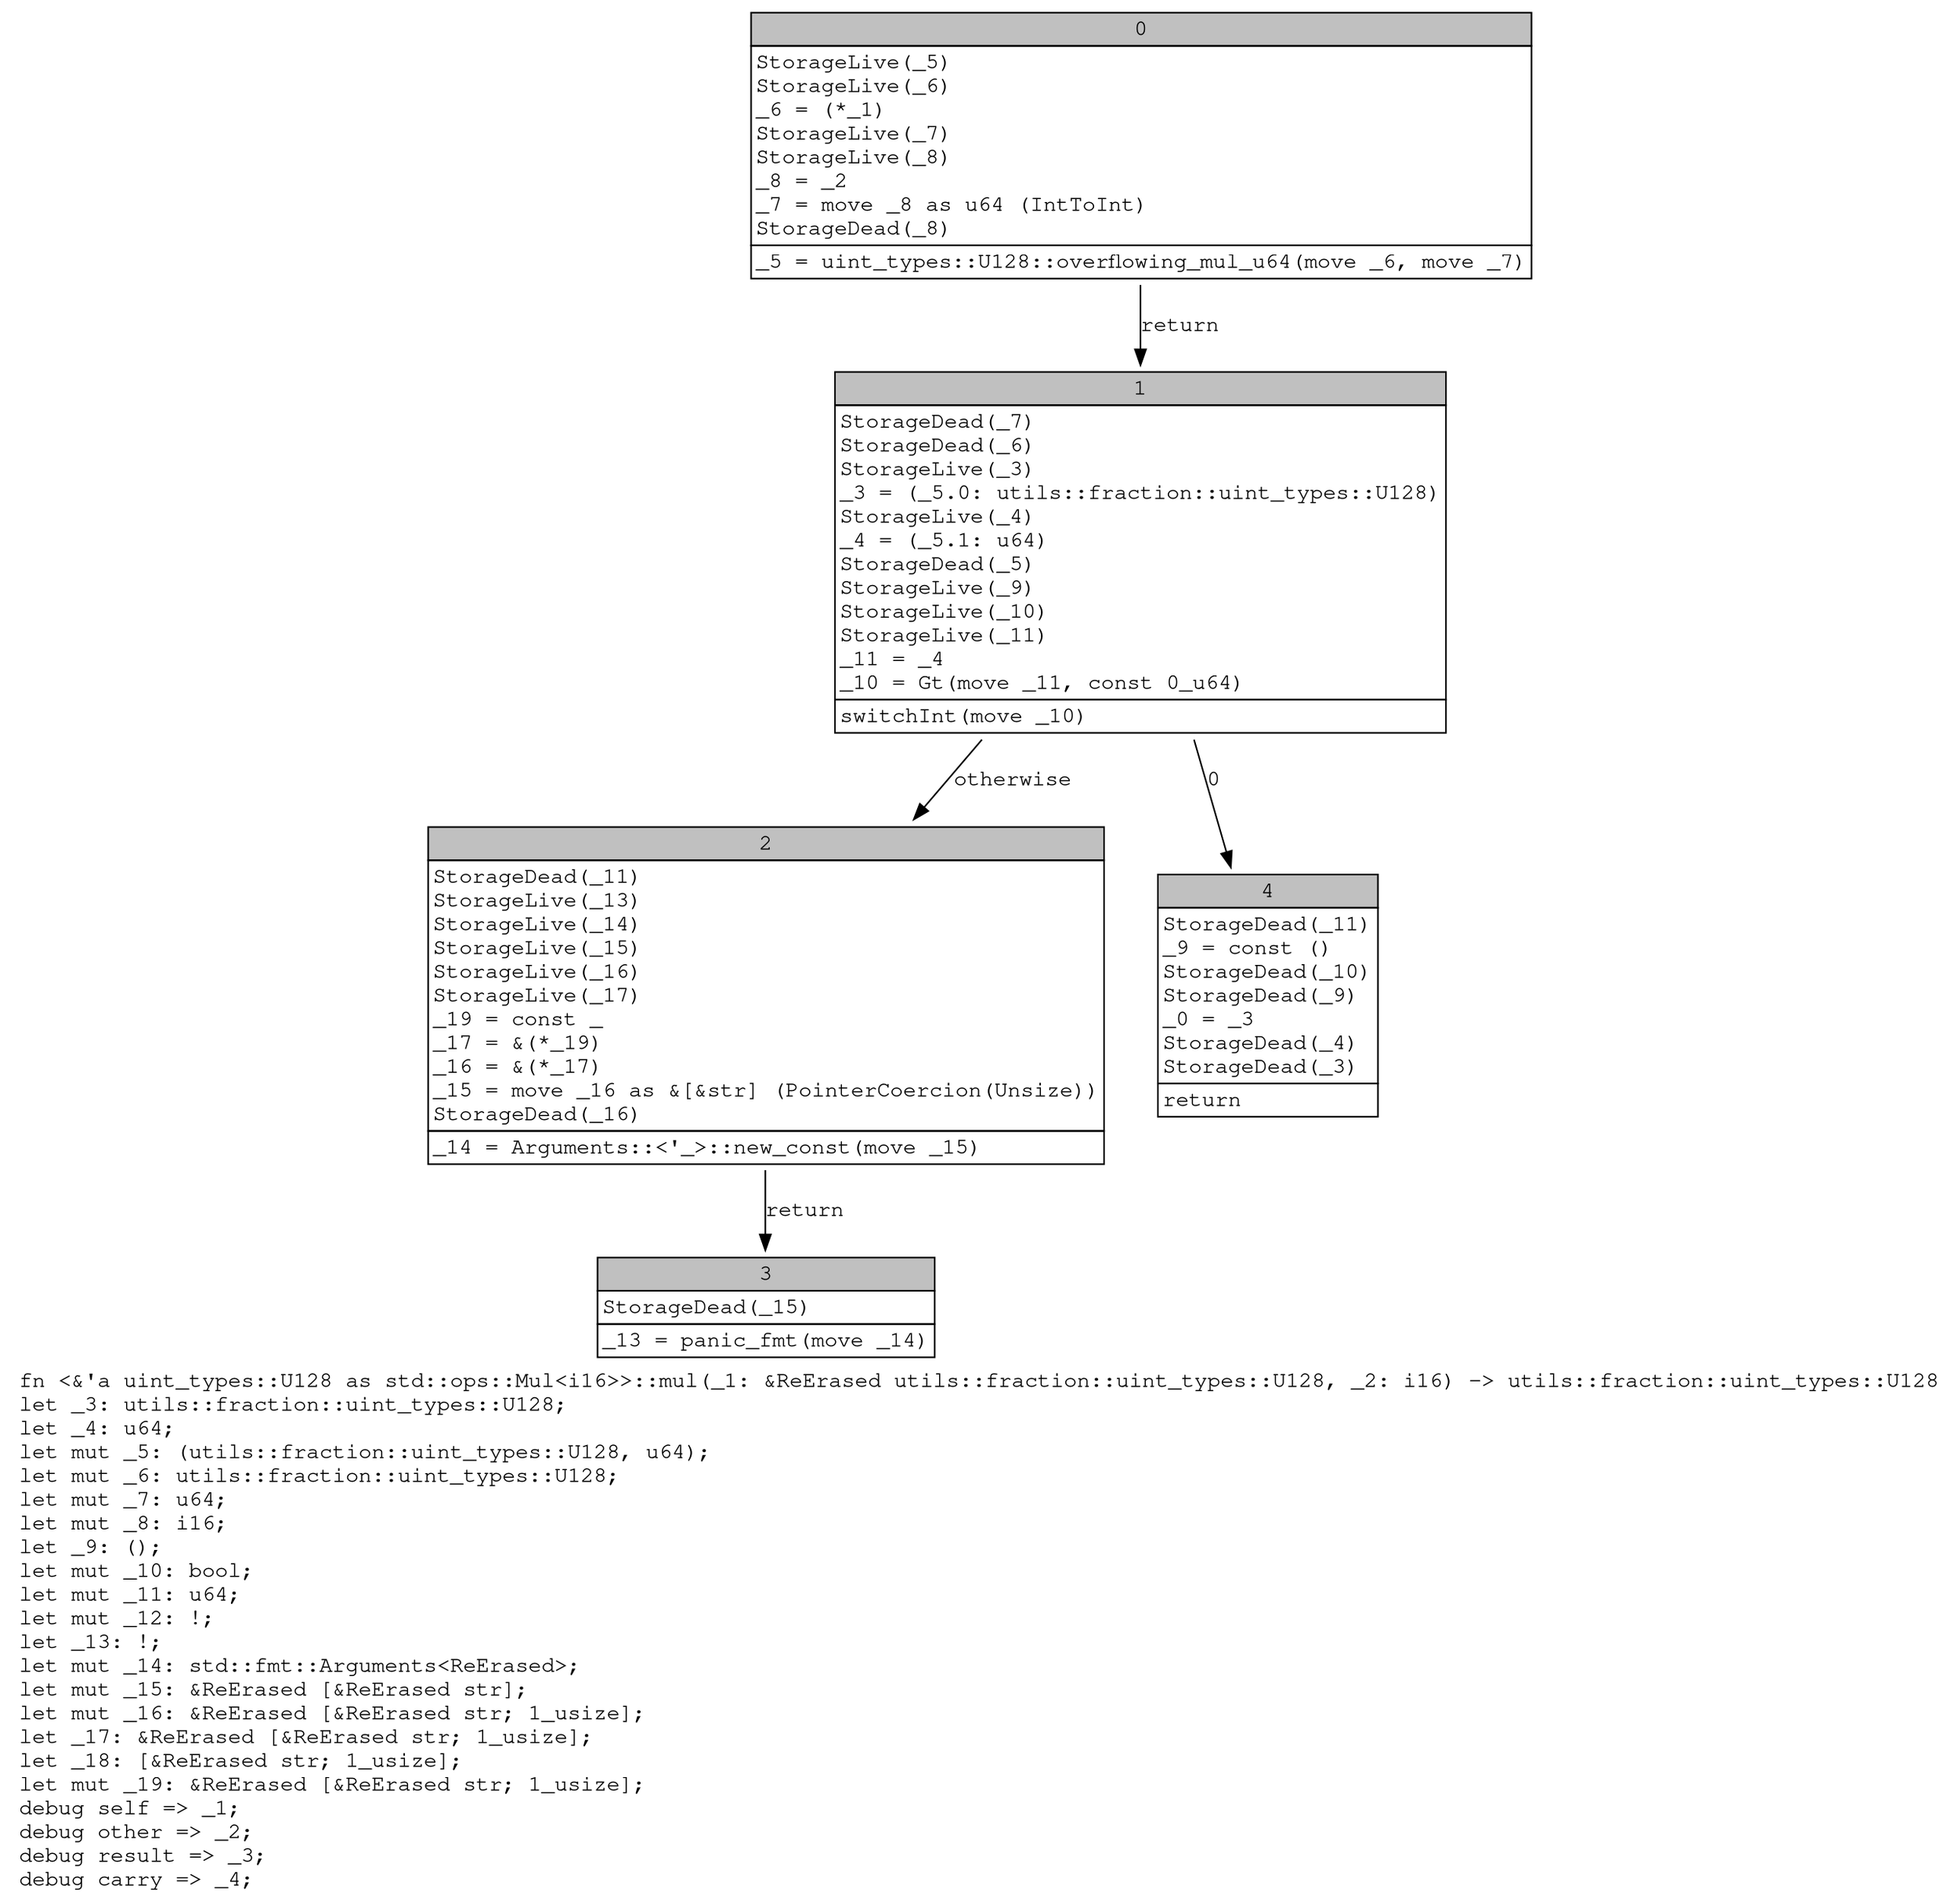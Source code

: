 digraph Mir_0_12306 {
    graph [fontname="Courier, monospace"];
    node [fontname="Courier, monospace"];
    edge [fontname="Courier, monospace"];
    label=<fn &lt;&amp;'a uint_types::U128 as std::ops::Mul&lt;i16&gt;&gt;::mul(_1: &amp;ReErased utils::fraction::uint_types::U128, _2: i16) -&gt; utils::fraction::uint_types::U128<br align="left"/>let _3: utils::fraction::uint_types::U128;<br align="left"/>let _4: u64;<br align="left"/>let mut _5: (utils::fraction::uint_types::U128, u64);<br align="left"/>let mut _6: utils::fraction::uint_types::U128;<br align="left"/>let mut _7: u64;<br align="left"/>let mut _8: i16;<br align="left"/>let _9: ();<br align="left"/>let mut _10: bool;<br align="left"/>let mut _11: u64;<br align="left"/>let mut _12: !;<br align="left"/>let _13: !;<br align="left"/>let mut _14: std::fmt::Arguments&lt;ReErased&gt;;<br align="left"/>let mut _15: &amp;ReErased [&amp;ReErased str];<br align="left"/>let mut _16: &amp;ReErased [&amp;ReErased str; 1_usize];<br align="left"/>let _17: &amp;ReErased [&amp;ReErased str; 1_usize];<br align="left"/>let _18: [&amp;ReErased str; 1_usize];<br align="left"/>let mut _19: &amp;ReErased [&amp;ReErased str; 1_usize];<br align="left"/>debug self =&gt; _1;<br align="left"/>debug other =&gt; _2;<br align="left"/>debug result =&gt; _3;<br align="left"/>debug carry =&gt; _4;<br align="left"/>>;
    bb0__0_12306 [shape="none", label=<<table border="0" cellborder="1" cellspacing="0"><tr><td bgcolor="gray" align="center" colspan="1">0</td></tr><tr><td align="left" balign="left">StorageLive(_5)<br/>StorageLive(_6)<br/>_6 = (*_1)<br/>StorageLive(_7)<br/>StorageLive(_8)<br/>_8 = _2<br/>_7 = move _8 as u64 (IntToInt)<br/>StorageDead(_8)<br/></td></tr><tr><td align="left">_5 = uint_types::U128::overflowing_mul_u64(move _6, move _7)</td></tr></table>>];
    bb1__0_12306 [shape="none", label=<<table border="0" cellborder="1" cellspacing="0"><tr><td bgcolor="gray" align="center" colspan="1">1</td></tr><tr><td align="left" balign="left">StorageDead(_7)<br/>StorageDead(_6)<br/>StorageLive(_3)<br/>_3 = (_5.0: utils::fraction::uint_types::U128)<br/>StorageLive(_4)<br/>_4 = (_5.1: u64)<br/>StorageDead(_5)<br/>StorageLive(_9)<br/>StorageLive(_10)<br/>StorageLive(_11)<br/>_11 = _4<br/>_10 = Gt(move _11, const 0_u64)<br/></td></tr><tr><td align="left">switchInt(move _10)</td></tr></table>>];
    bb2__0_12306 [shape="none", label=<<table border="0" cellborder="1" cellspacing="0"><tr><td bgcolor="gray" align="center" colspan="1">2</td></tr><tr><td align="left" balign="left">StorageDead(_11)<br/>StorageLive(_13)<br/>StorageLive(_14)<br/>StorageLive(_15)<br/>StorageLive(_16)<br/>StorageLive(_17)<br/>_19 = const _<br/>_17 = &amp;(*_19)<br/>_16 = &amp;(*_17)<br/>_15 = move _16 as &amp;[&amp;str] (PointerCoercion(Unsize))<br/>StorageDead(_16)<br/></td></tr><tr><td align="left">_14 = Arguments::&lt;'_&gt;::new_const(move _15)</td></tr></table>>];
    bb3__0_12306 [shape="none", label=<<table border="0" cellborder="1" cellspacing="0"><tr><td bgcolor="gray" align="center" colspan="1">3</td></tr><tr><td align="left" balign="left">StorageDead(_15)<br/></td></tr><tr><td align="left">_13 = panic_fmt(move _14)</td></tr></table>>];
    bb4__0_12306 [shape="none", label=<<table border="0" cellborder="1" cellspacing="0"><tr><td bgcolor="gray" align="center" colspan="1">4</td></tr><tr><td align="left" balign="left">StorageDead(_11)<br/>_9 = const ()<br/>StorageDead(_10)<br/>StorageDead(_9)<br/>_0 = _3<br/>StorageDead(_4)<br/>StorageDead(_3)<br/></td></tr><tr><td align="left">return</td></tr></table>>];
    bb0__0_12306 -> bb1__0_12306 [label="return"];
    bb1__0_12306 -> bb4__0_12306 [label="0"];
    bb1__0_12306 -> bb2__0_12306 [label="otherwise"];
    bb2__0_12306 -> bb3__0_12306 [label="return"];
}
